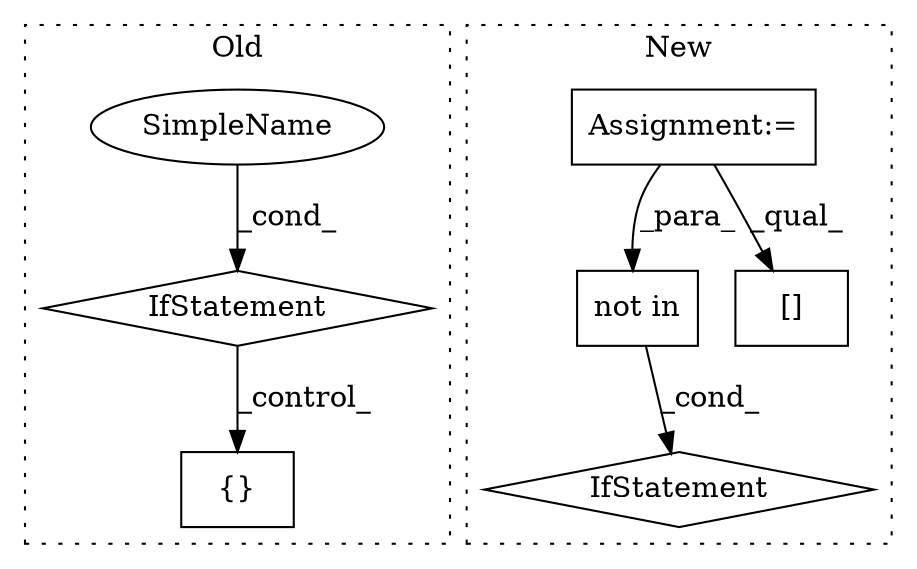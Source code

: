 digraph G {
subgraph cluster0 {
1 [label="{}" a="4" s="911" l="2" shape="box"];
5 [label="IfStatement" a="25" s="841,859" l="4,2" shape="diamond"];
7 [label="SimpleName" a="42" s="" l="" shape="ellipse"];
label = "Old";
style="dotted";
}
subgraph cluster1 {
2 [label="not in" a="108" s="1164" l="20" shape="box"];
3 [label="IfStatement" a="25" s="1156,1184" l="8,2" shape="diamond"];
4 [label="Assignment:=" a="7" s="1057" l="1" shape="box"];
6 [label="[]" a="2" s="1194,1207" l="5,1" shape="box"];
label = "New";
style="dotted";
}
2 -> 3 [label="_cond_"];
4 -> 6 [label="_qual_"];
4 -> 2 [label="_para_"];
5 -> 1 [label="_control_"];
7 -> 5 [label="_cond_"];
}